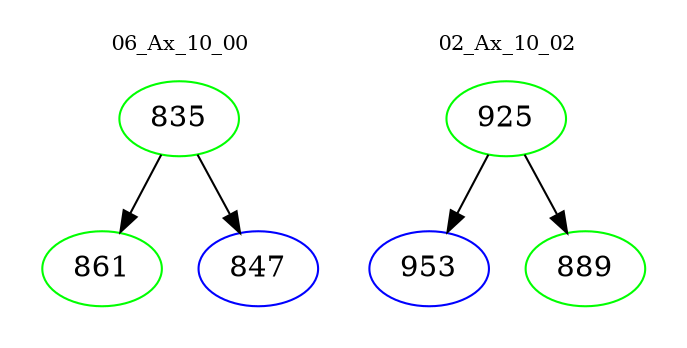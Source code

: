 digraph{
subgraph cluster_0 {
color = white
label = "06_Ax_10_00";
fontsize=10;
T0_835 [label="835", color="green"]
T0_835 -> T0_861 [color="black"]
T0_861 [label="861", color="green"]
T0_835 -> T0_847 [color="black"]
T0_847 [label="847", color="blue"]
}
subgraph cluster_1 {
color = white
label = "02_Ax_10_02";
fontsize=10;
T1_925 [label="925", color="green"]
T1_925 -> T1_953 [color="black"]
T1_953 [label="953", color="blue"]
T1_925 -> T1_889 [color="black"]
T1_889 [label="889", color="green"]
}
}
